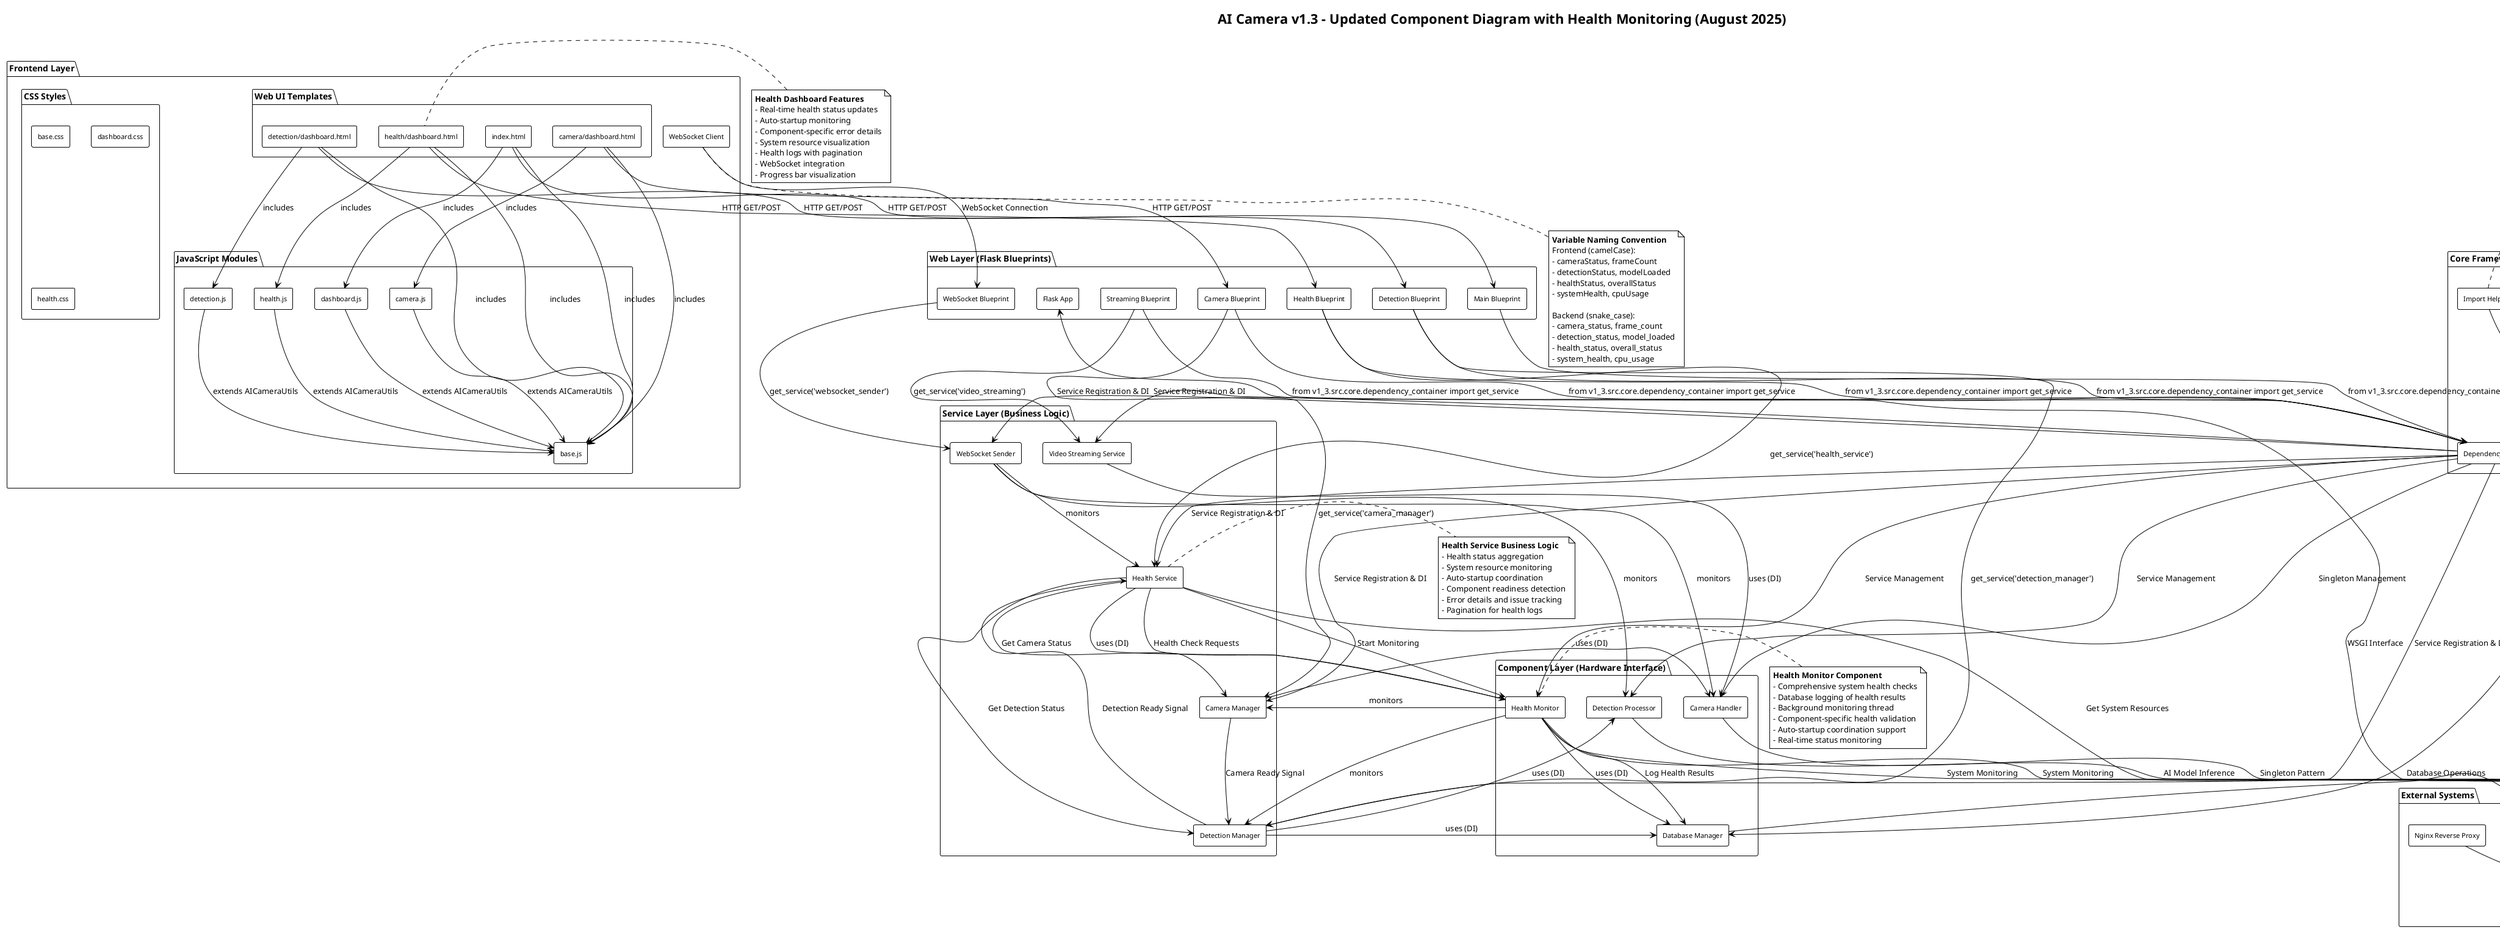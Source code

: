 @startuml AI_Camera_v1_3_Updated_Component_Diagram

!theme plain
skinparam componentStyle rectangle
skinparam componentFontSize 11
skinparam componentFontName Arial

title AI Camera v1.3 - Updated Component Diagram with Health Monitoring (August 2025)

package "Frontend Layer" {
    package "Web UI Templates" {
        [index.html] as index_template
        [camera/dashboard.html] as camera_template
        [detection/dashboard.html] as detection_template
        [health/dashboard.html] as health_template
    }
    
    package "JavaScript Modules" {
        [base.js] as base_js
        [dashboard.js] as dashboard_js
        [camera.js] as camera_js
        [detection.js] as detection_js
        [health.js] as health_js
    }
    
    package "CSS Styles" {
        [base.css] as base_css
        [dashboard.css] as dashboard_css
        [health.css] as health_css
    }
    
    [WebSocket Client] as ws_client
}

package "Web Layer (Flask Blueprints)" {
    [Flask App] as flask_app
    [Main Blueprint] as main_bp
    [Camera Blueprint] as camera_bp
    [Detection Blueprint] as detection_bp
    [Health Blueprint] as health_bp
    [Streaming Blueprint] as streaming_bp
    [WebSocket Blueprint] as ws_bp
}

package "Service Layer (Business Logic)" {
    [Camera Manager] as camera_mgr
    [Detection Manager] as detection_mgr
    [Health Service] as health_service
    [Video Streaming Service] as video_stream
    [WebSocket Sender] as ws_sender
}

package "Component Layer (Hardware Interface)" {
    [Camera Handler] as camera_handler
    [Detection Processor] as detection_proc
    [Health Monitor] as health_monitor
    [Database Manager] as db_manager
}

package "Core Framework" {
    [Dependency Container] as dep_container
    [Import Helper] as import_helper
    [Logging Config] as logging_config
    [Configuration Manager] as config_mgr
}

package "External Systems" {
    [Picamera2 Library] as picamera2
    [Hailo AI Accelerator] as hailo_ai
    [SQLite Database] as sqlite_db
    [System Resources] as sys_res
    [Nginx Reverse Proxy] as nginx
    [Gunicorn WSGI Server] as gunicorn
}

' Frontend Template Relationships
index_template --> base_js : includes
index_template --> dashboard_js : includes
camera_template --> base_js : includes
camera_template --> camera_js : includes
detection_template --> base_js : includes
detection_template --> detection_js : includes
health_template --> base_js : includes
health_template --> health_js : includes

' JavaScript Module Dependencies
dashboard_js --> base_js : extends AICameraUtils
camera_js --> base_js : extends AICameraUtils
detection_js --> base_js : extends AICameraUtils
health_js --> base_js : extends AICameraUtils

' Frontend to Web Layer (HTTP/WebSocket)
index_template --> main_bp : HTTP GET/POST
camera_template --> camera_bp : HTTP GET/POST
detection_template --> detection_bp : HTTP GET/POST
health_template --> health_bp : HTTP GET/POST
ws_client --> ws_bp : WebSocket Connection

' Web Layer Blueprint Dependencies (Absolute Imports)
main_bp --> dep_container : "from v1_3.src.core.dependency_container import get_service"
camera_bp --> dep_container : "from v1_3.src.core.dependency_container import get_service"
detection_bp --> dep_container : "from v1_3.src.core.dependency_container import get_service"
health_bp --> dep_container : "from v1_3.src.core.dependency_container import get_service"
streaming_bp --> dep_container : "from v1_3.src.core.dependency_container import get_service"

' Service Layer Dependencies (Dependency Injection)
camera_bp --> camera_mgr : get_service('camera_manager')
detection_bp --> detection_mgr : get_service('detection_manager')
health_bp --> health_service : get_service('health_service')
streaming_bp --> video_stream : get_service('video_streaming')
ws_bp --> ws_sender : get_service('websocket_sender')

' Service to Component Layer
camera_mgr --> camera_handler : uses (DI)
detection_mgr --> detection_proc : uses (DI)
detection_mgr --> db_manager : uses (DI)
health_service --> health_monitor : uses (DI)
video_stream --> camera_handler : uses (DI)
ws_sender --> camera_handler : monitors
ws_sender --> detection_proc : monitors
ws_sender --> health_service : monitors

' Health Monitor Dependencies
health_monitor --> db_manager : uses (DI)
health_monitor --> camera_mgr : monitors
health_monitor --> detection_mgr : monitors
health_monitor --> sys_res : "System Monitoring"

' Component to External Systems
camera_handler --> picamera2 : "Singleton Pattern"
detection_proc --> hailo_ai : "AI Model Inference"
db_manager --> sqlite_db : "Database Operations"
health_monitor --> sys_res : "System Monitoring"

' Core Framework Services
dep_container --> camera_mgr : "Service Registration & DI"
dep_container --> detection_mgr : "Service Registration & DI"
dep_container --> health_service : "Service Registration & DI"
dep_container --> video_stream : "Service Registration & DI"
dep_container --> ws_sender : "Service Registration & DI"
dep_container --> camera_handler : "Singleton Management"
dep_container --> detection_proc : "Service Management"
dep_container --> db_manager : "Service Management"
dep_container --> health_monitor : "Service Management"

import_helper --> dep_container : "Absolute Import Validation"
logging_config --> "*" : "Centralized Logging"
config_mgr --> "*" : "Configuration Management"

' Infrastructure Layer
nginx --> gunicorn : "Unix Socket Proxy"
gunicorn --> flask_app : "WSGI Interface"

' Health Monitoring Data Flow
health_service --> health_monitor : "Health Check Requests"
health_monitor --> db_manager : "Log Health Results"
health_service --> camera_mgr : "Get Camera Status"
health_service --> detection_mgr : "Get Detection Status"
health_service --> sys_res : "Get System Resources"

' Auto-Startup Sequence
camera_mgr --> detection_mgr : "Camera Ready Signal"
detection_mgr --> health_service : "Detection Ready Signal"
health_service --> health_monitor : "Start Monitoring"

note right of dep_container
  **Dependency Injection Pattern**
  - Service registration with absolute imports
  - Automatic dependency resolution
  - Singleton pattern for hardware resources
  - Service lifecycle management
  - Health monitoring integration
end note

note right of import_helper
  **Absolute Imports System**
  - from v1_3.src.core.*
  - from v1_3.src.components.*
  - from v1_3.src.services.*
  - from v1_3.src.web.blueprints.*
end note

note right of health_service
  **Health Service Business Logic**
  - Health status aggregation
  - System resource monitoring
  - Auto-startup coordination
  - Component readiness detection
  - Error details and issue tracking
  - Pagination for health logs
end note

note right of health_monitor
  **Health Monitor Component**
  - Comprehensive system health checks
  - Database logging of health results
  - Background monitoring thread
  - Component-specific health validation
  - Auto-startup coordination support
  - Real-time status monitoring
end note

note bottom of ws_client
  **Variable Naming Convention**
  Frontend (camelCase):
  - cameraStatus, frameCount
  - detectionStatus, modelLoaded
  - healthStatus, overallStatus
  - systemHealth, cpuUsage
  
  Backend (snake_case):
  - camera_status, frame_count
  - detection_status, model_loaded
  - health_status, overall_status
  - system_health, cpu_usage
end note

note left of health_template
  **Health Dashboard Features**
  - Real-time health status updates
  - Auto-startup monitoring
  - Component-specific error details
  - System resource visualization
  - Health logs with pagination
  - WebSocket integration
  - Progress bar visualization
end note

@enduml
